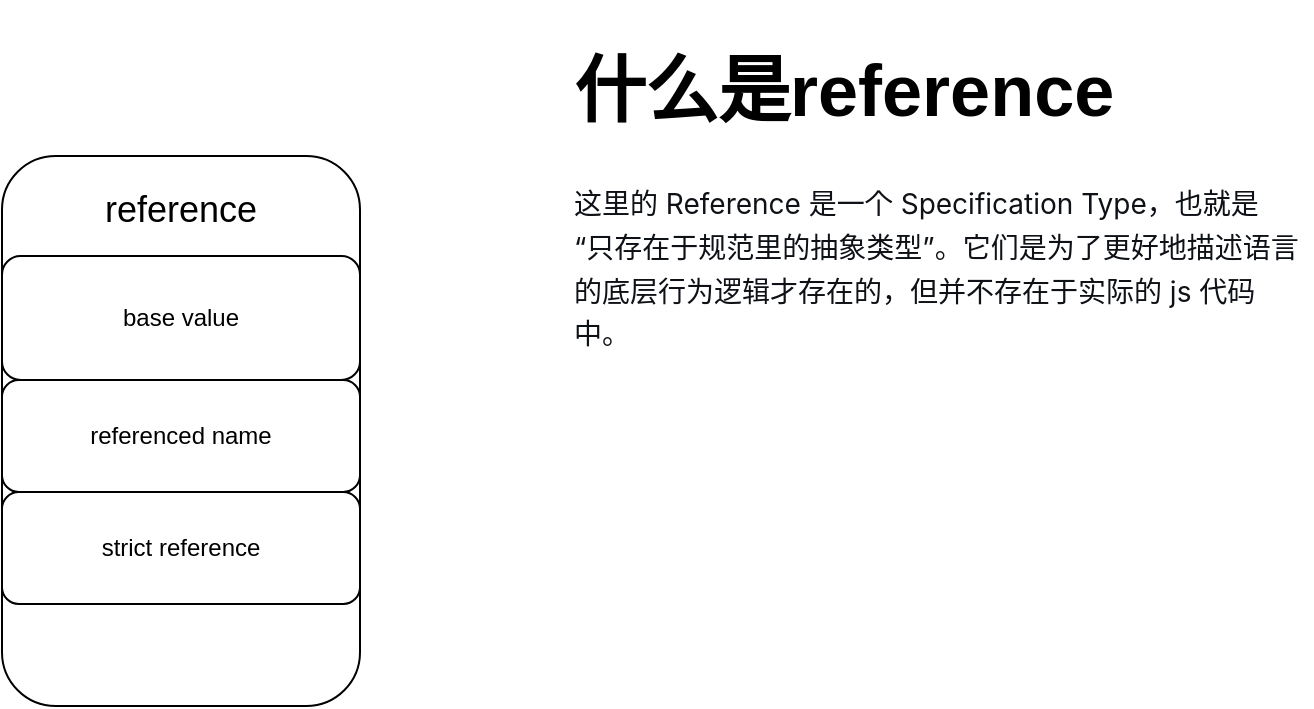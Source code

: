 <mxfile version="20.0.4" type="github">
  <diagram id="QWyJ8QK4zQ0Advh6B6hw" name="Page-1">
    <mxGraphModel dx="1634" dy="794" grid="0" gridSize="10" guides="1" tooltips="1" connect="1" arrows="1" fold="1" page="0" pageScale="1" pageWidth="827" pageHeight="1169" math="0" shadow="0">
      <root>
        <mxCell id="0" />
        <mxCell id="1" parent="0" />
        <mxCell id="DfM-w7dbxmMCC2P9iv3j-2" value="" style="rounded=1;whiteSpace=wrap;html=1;" vertex="1" parent="1">
          <mxGeometry x="-277" y="205" width="179" height="275" as="geometry" />
        </mxCell>
        <mxCell id="DfM-w7dbxmMCC2P9iv3j-3" value="base value" style="rounded=1;whiteSpace=wrap;html=1;" vertex="1" parent="1">
          <mxGeometry x="-277" y="255" width="179" height="62" as="geometry" />
        </mxCell>
        <mxCell id="DfM-w7dbxmMCC2P9iv3j-4" value="referenced name" style="rounded=1;whiteSpace=wrap;html=1;" vertex="1" parent="1">
          <mxGeometry x="-277" y="317" width="179" height="56" as="geometry" />
        </mxCell>
        <mxCell id="DfM-w7dbxmMCC2P9iv3j-7" value="strict reference" style="rounded=1;whiteSpace=wrap;html=1;" vertex="1" parent="1">
          <mxGeometry x="-277" y="373" width="179" height="56" as="geometry" />
        </mxCell>
        <mxCell id="DfM-w7dbxmMCC2P9iv3j-8" value="&lt;font style=&quot;font-size: 18px;&quot;&gt;reference&lt;/font&gt;" style="text;html=1;strokeColor=none;fillColor=none;align=center;verticalAlign=middle;whiteSpace=wrap;rounded=0;" vertex="1" parent="1">
          <mxGeometry x="-243" y="215" width="111" height="33" as="geometry" />
        </mxCell>
        <mxCell id="DfM-w7dbxmMCC2P9iv3j-14" value="&lt;h1&gt;什么是reference&lt;/h1&gt;&lt;p&gt;&lt;span style=&quot;color: rgb(14, 17, 22); font-family: -apple-system, &amp;quot;system-ui&amp;quot;, &amp;quot;Segoe UI&amp;quot;, Helvetica, Arial, sans-serif, &amp;quot;Apple Color Emoji&amp;quot;, &amp;quot;Segoe UI Emoji&amp;quot;; font-size: 14px;&quot;&gt;这里的 Reference 是一个 Specification Type，也就是 “只存在于规范里的抽象类型”。它们是为了更好地描述语言的底层行为逻辑才存在的，但并不存在于实际的 js 代码中。&lt;/span&gt;&lt;br&gt;&lt;/p&gt;" style="text;html=1;strokeColor=none;fillColor=none;spacing=5;spacingTop=-20;whiteSpace=wrap;overflow=hidden;rounded=0;fontSize=18;" vertex="1" parent="1">
          <mxGeometry x="4" y="137" width="374" height="172" as="geometry" />
        </mxCell>
      </root>
    </mxGraphModel>
  </diagram>
</mxfile>
